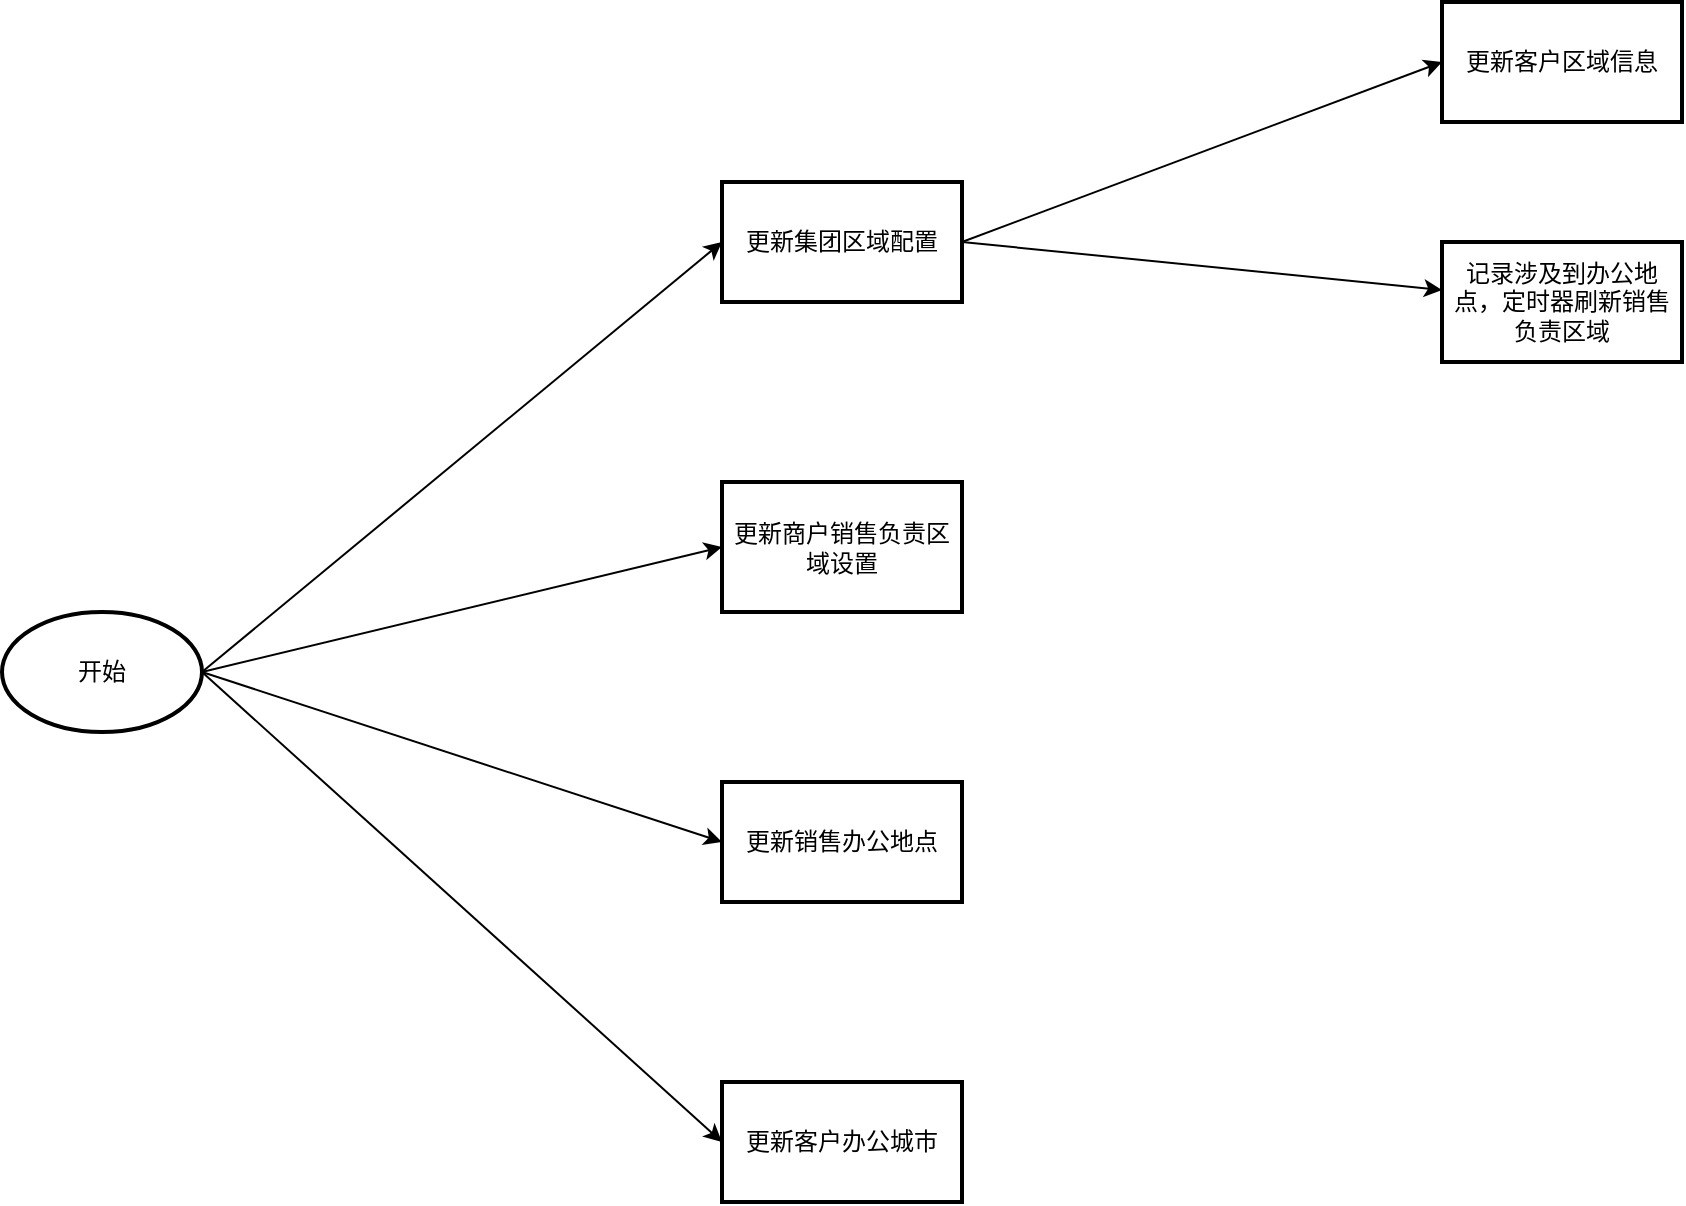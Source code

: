 <mxfile version="24.0.5" type="github">
  <diagram name="第 1 页" id="proP8PdgB-6_01Wm4WZR">
    <mxGraphModel dx="3088" dy="738" grid="1" gridSize="10" guides="1" tooltips="1" connect="1" arrows="1" fold="1" page="1" pageScale="1" pageWidth="827" pageHeight="1169" math="0" shadow="0">
      <root>
        <mxCell id="0" />
        <mxCell id="1" parent="0" />
        <mxCell id="EwHAakBfrYU0FECxCzud-5" value="" style="rounded=0;orthogonalLoop=1;jettySize=auto;html=1;entryX=0;entryY=0.5;entryDx=0;entryDy=0;exitX=1;exitY=0.5;exitDx=0;exitDy=0;exitPerimeter=0;" edge="1" parent="1" source="aA96LoAPwWJFzB_w2Klc-13" target="EwHAakBfrYU0FECxCzud-4">
          <mxGeometry relative="1" as="geometry" />
        </mxCell>
        <mxCell id="EwHAakBfrYU0FECxCzud-7" value="" style="rounded=0;orthogonalLoop=1;jettySize=auto;html=1;entryX=0;entryY=0.5;entryDx=0;entryDy=0;exitX=1;exitY=0.5;exitDx=0;exitDy=0;exitPerimeter=0;" edge="1" parent="1" source="aA96LoAPwWJFzB_w2Klc-13" target="EwHAakBfrYU0FECxCzud-6">
          <mxGeometry relative="1" as="geometry">
            <mxPoint x="-720" y="660" as="sourcePoint" />
          </mxGeometry>
        </mxCell>
        <mxCell id="EwHAakBfrYU0FECxCzud-12" value="" style="edgeStyle=none;rounded=0;orthogonalLoop=1;jettySize=auto;html=1;exitX=1;exitY=0.5;exitDx=0;exitDy=0;exitPerimeter=0;entryX=0;entryY=0.5;entryDx=0;entryDy=0;" edge="1" parent="1" source="aA96LoAPwWJFzB_w2Klc-13" target="EwHAakBfrYU0FECxCzud-11">
          <mxGeometry relative="1" as="geometry" />
        </mxCell>
        <mxCell id="EwHAakBfrYU0FECxCzud-14" value="" style="edgeStyle=none;rounded=0;orthogonalLoop=1;jettySize=auto;html=1;exitX=1;exitY=0.5;exitDx=0;exitDy=0;exitPerimeter=0;entryX=0;entryY=0.5;entryDx=0;entryDy=0;" edge="1" parent="1" source="aA96LoAPwWJFzB_w2Klc-13" target="EwHAakBfrYU0FECxCzud-13">
          <mxGeometry relative="1" as="geometry">
            <mxPoint x="-810" y="630" as="sourcePoint" />
          </mxGeometry>
        </mxCell>
        <mxCell id="aA96LoAPwWJFzB_w2Klc-13" value="开始" style="strokeWidth=2;html=1;shape=mxgraph.flowchart.start_1;whiteSpace=wrap;" parent="1" vertex="1">
          <mxGeometry x="-940" y="635" width="100" height="60" as="geometry" />
        </mxCell>
        <mxCell id="EwHAakBfrYU0FECxCzud-16" value="" style="edgeStyle=none;rounded=0;orthogonalLoop=1;jettySize=auto;html=1;exitX=1;exitY=0.5;exitDx=0;exitDy=0;entryX=0;entryY=0.5;entryDx=0;entryDy=0;" edge="1" parent="1" source="EwHAakBfrYU0FECxCzud-4" target="EwHAakBfrYU0FECxCzud-15">
          <mxGeometry relative="1" as="geometry" />
        </mxCell>
        <mxCell id="EwHAakBfrYU0FECxCzud-4" value="更新集团区域配置" style="whiteSpace=wrap;html=1;strokeWidth=2;" vertex="1" parent="1">
          <mxGeometry x="-580" y="420" width="120" height="60" as="geometry" />
        </mxCell>
        <mxCell id="EwHAakBfrYU0FECxCzud-6" value="更新商户销售负责区域设置" style="whiteSpace=wrap;html=1;strokeWidth=2;" vertex="1" parent="1">
          <mxGeometry x="-580" y="570" width="120" height="65" as="geometry" />
        </mxCell>
        <mxCell id="EwHAakBfrYU0FECxCzud-11" value="更新销售办公地点" style="whiteSpace=wrap;html=1;strokeWidth=2;" vertex="1" parent="1">
          <mxGeometry x="-580" y="720" width="120" height="60" as="geometry" />
        </mxCell>
        <mxCell id="EwHAakBfrYU0FECxCzud-13" value="更新客户办公城市" style="whiteSpace=wrap;html=1;strokeWidth=2;" vertex="1" parent="1">
          <mxGeometry x="-580" y="870" width="120" height="60" as="geometry" />
        </mxCell>
        <mxCell id="EwHAakBfrYU0FECxCzud-18" value="" style="edgeStyle=none;rounded=0;orthogonalLoop=1;jettySize=auto;html=1;exitX=1;exitY=0.5;exitDx=0;exitDy=0;" edge="1" parent="1" source="EwHAakBfrYU0FECxCzud-4" target="EwHAakBfrYU0FECxCzud-17">
          <mxGeometry relative="1" as="geometry">
            <mxPoint x="-350" y="470" as="sourcePoint" />
          </mxGeometry>
        </mxCell>
        <mxCell id="EwHAakBfrYU0FECxCzud-15" value="更新客户区域信息" style="whiteSpace=wrap;html=1;strokeWidth=2;" vertex="1" parent="1">
          <mxGeometry x="-220" y="330" width="120" height="60" as="geometry" />
        </mxCell>
        <mxCell id="EwHAakBfrYU0FECxCzud-17" value="记录涉及到办公地点，定时器刷新销售负责区域" style="whiteSpace=wrap;html=1;strokeWidth=2;" vertex="1" parent="1">
          <mxGeometry x="-220" y="450" width="120" height="60" as="geometry" />
        </mxCell>
      </root>
    </mxGraphModel>
  </diagram>
</mxfile>
